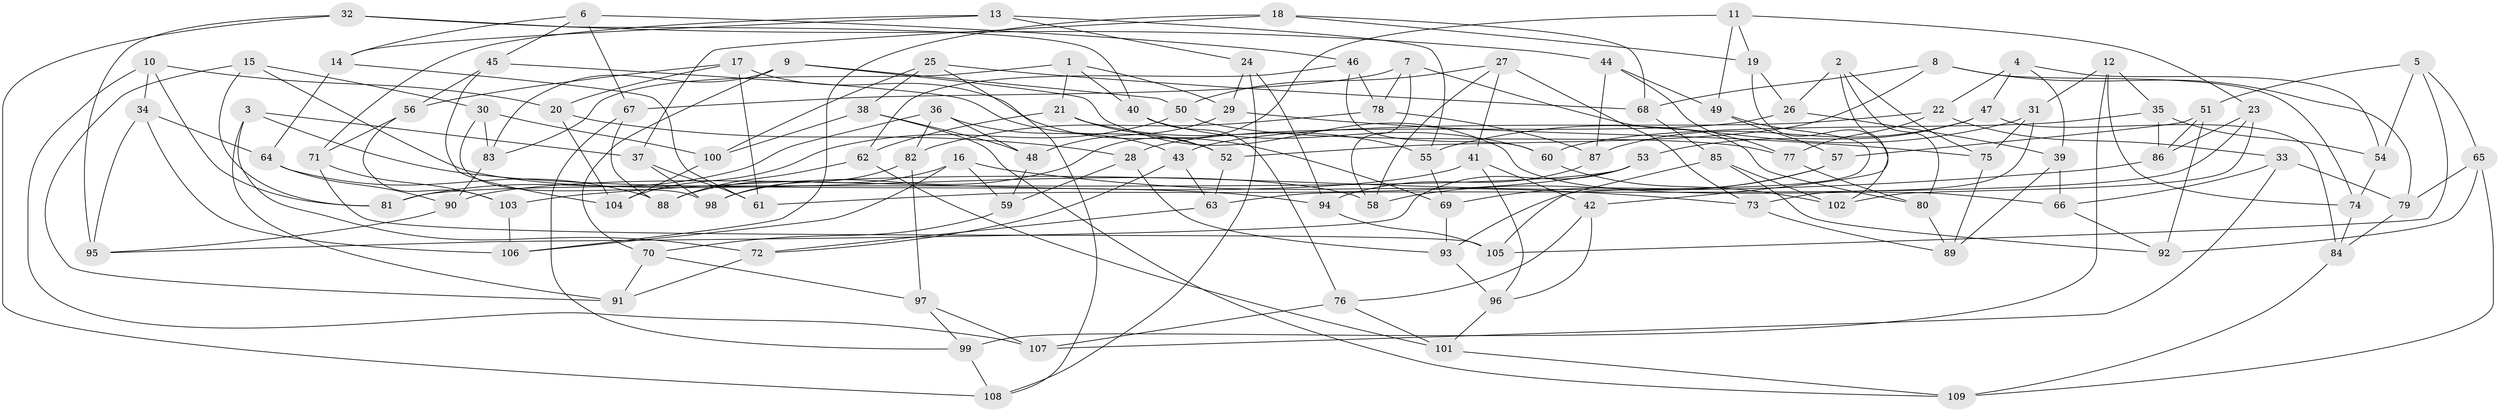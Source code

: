 // coarse degree distribution, {8: 0.15625, 9: 0.25, 5: 0.03125, 12: 0.03125, 7: 0.125, 6: 0.09375, 10: 0.0625, 4: 0.09375, 13: 0.0625, 3: 0.09375}
// Generated by graph-tools (version 1.1) at 2025/20/03/04/25 18:20:28]
// undirected, 109 vertices, 218 edges
graph export_dot {
graph [start="1"]
  node [color=gray90,style=filled];
  1;
  2;
  3;
  4;
  5;
  6;
  7;
  8;
  9;
  10;
  11;
  12;
  13;
  14;
  15;
  16;
  17;
  18;
  19;
  20;
  21;
  22;
  23;
  24;
  25;
  26;
  27;
  28;
  29;
  30;
  31;
  32;
  33;
  34;
  35;
  36;
  37;
  38;
  39;
  40;
  41;
  42;
  43;
  44;
  45;
  46;
  47;
  48;
  49;
  50;
  51;
  52;
  53;
  54;
  55;
  56;
  57;
  58;
  59;
  60;
  61;
  62;
  63;
  64;
  65;
  66;
  67;
  68;
  69;
  70;
  71;
  72;
  73;
  74;
  75;
  76;
  77;
  78;
  79;
  80;
  81;
  82;
  83;
  84;
  85;
  86;
  87;
  88;
  89;
  90;
  91;
  92;
  93;
  94;
  95;
  96;
  97;
  98;
  99;
  100;
  101;
  102;
  103;
  104;
  105;
  106;
  107;
  108;
  109;
  1 -- 29;
  1 -- 21;
  1 -- 83;
  1 -- 40;
  2 -- 75;
  2 -- 42;
  2 -- 80;
  2 -- 26;
  3 -- 72;
  3 -- 91;
  3 -- 94;
  3 -- 37;
  4 -- 39;
  4 -- 47;
  4 -- 54;
  4 -- 22;
  5 -- 51;
  5 -- 105;
  5 -- 65;
  5 -- 54;
  6 -- 45;
  6 -- 46;
  6 -- 14;
  6 -- 67;
  7 -- 78;
  7 -- 80;
  7 -- 67;
  7 -- 58;
  8 -- 79;
  8 -- 74;
  8 -- 68;
  8 -- 52;
  9 -- 50;
  9 -- 70;
  9 -- 66;
  9 -- 83;
  10 -- 107;
  10 -- 34;
  10 -- 20;
  10 -- 81;
  11 -- 98;
  11 -- 49;
  11 -- 19;
  11 -- 23;
  12 -- 99;
  12 -- 35;
  12 -- 31;
  12 -- 74;
  13 -- 71;
  13 -- 24;
  13 -- 55;
  13 -- 14;
  14 -- 64;
  14 -- 61;
  15 -- 30;
  15 -- 81;
  15 -- 91;
  15 -- 58;
  16 -- 106;
  16 -- 59;
  16 -- 73;
  16 -- 88;
  17 -- 61;
  17 -- 20;
  17 -- 56;
  17 -- 69;
  18 -- 68;
  18 -- 19;
  18 -- 37;
  18 -- 106;
  19 -- 102;
  19 -- 26;
  20 -- 104;
  20 -- 28;
  21 -- 52;
  21 -- 55;
  21 -- 62;
  22 -- 43;
  22 -- 33;
  22 -- 77;
  23 -- 102;
  23 -- 63;
  23 -- 86;
  24 -- 29;
  24 -- 108;
  24 -- 94;
  25 -- 108;
  25 -- 38;
  25 -- 100;
  25 -- 68;
  26 -- 39;
  26 -- 28;
  27 -- 41;
  27 -- 73;
  27 -- 50;
  27 -- 58;
  28 -- 93;
  28 -- 59;
  29 -- 75;
  29 -- 48;
  30 -- 83;
  30 -- 98;
  30 -- 100;
  31 -- 55;
  31 -- 73;
  31 -- 75;
  32 -- 108;
  32 -- 40;
  32 -- 44;
  32 -- 95;
  33 -- 79;
  33 -- 107;
  33 -- 66;
  34 -- 106;
  34 -- 95;
  34 -- 64;
  35 -- 86;
  35 -- 54;
  35 -- 60;
  36 -- 82;
  36 -- 43;
  36 -- 81;
  36 -- 48;
  37 -- 98;
  37 -- 61;
  38 -- 109;
  38 -- 48;
  38 -- 100;
  39 -- 89;
  39 -- 66;
  40 -- 76;
  40 -- 60;
  41 -- 42;
  41 -- 96;
  41 -- 90;
  42 -- 96;
  42 -- 76;
  43 -- 72;
  43 -- 63;
  44 -- 87;
  44 -- 49;
  44 -- 77;
  45 -- 56;
  45 -- 104;
  45 -- 52;
  46 -- 78;
  46 -- 62;
  46 -- 60;
  47 -- 53;
  47 -- 87;
  47 -- 84;
  48 -- 59;
  49 -- 93;
  49 -- 57;
  50 -- 104;
  50 -- 77;
  51 -- 86;
  51 -- 92;
  51 -- 57;
  52 -- 63;
  53 -- 81;
  53 -- 95;
  53 -- 61;
  54 -- 74;
  55 -- 69;
  56 -- 103;
  56 -- 71;
  57 -- 69;
  57 -- 58;
  59 -- 70;
  60 -- 102;
  62 -- 88;
  62 -- 101;
  63 -- 72;
  64 -- 88;
  64 -- 90;
  65 -- 92;
  65 -- 79;
  65 -- 109;
  66 -- 92;
  67 -- 88;
  67 -- 99;
  68 -- 85;
  69 -- 93;
  70 -- 97;
  70 -- 91;
  71 -- 105;
  71 -- 103;
  72 -- 91;
  73 -- 89;
  74 -- 84;
  75 -- 89;
  76 -- 107;
  76 -- 101;
  77 -- 80;
  78 -- 87;
  78 -- 82;
  79 -- 84;
  80 -- 89;
  82 -- 97;
  82 -- 98;
  83 -- 90;
  84 -- 109;
  85 -- 92;
  85 -- 102;
  85 -- 105;
  86 -- 103;
  87 -- 94;
  90 -- 95;
  93 -- 96;
  94 -- 105;
  96 -- 101;
  97 -- 107;
  97 -- 99;
  99 -- 108;
  100 -- 104;
  101 -- 109;
  103 -- 106;
}
